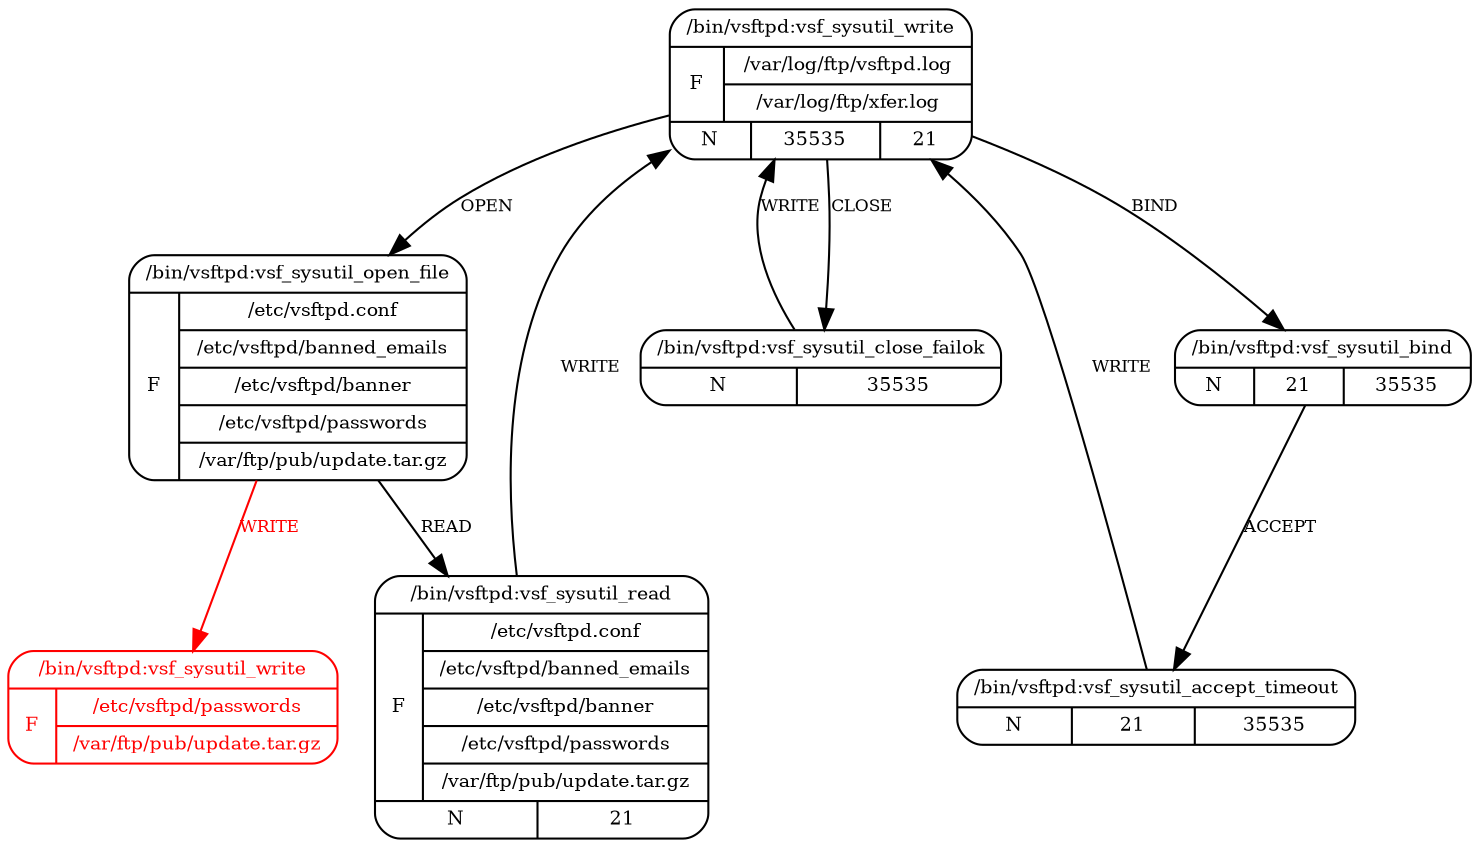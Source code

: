 digraph G {
  3 [shape=Mrecord,
     label="{{/bin/vsftpd:vsf_sysutil_write}|{F|{{/var/log/ftp/vsftpd.log}|{/var/log/ftp/xfer.log}}}|{N|{35535}|{21}}}",
     fontsize=9, ];
  13 [shape=Mrecord,
      label="{{/bin/vsftpd:vsf_sysutil_read}|{F|{{/etc/vsftpd.conf}|{/etc/vsftpd/banned_emails}|{/etc/vsftpd/banner}|{/etc/vsftpd/passwords}|{/var/ftp/pub/update.tar.gz}}}|{N|{21}}}",
      fontsize=9, ];
  15 [shape=Mrecord,
      label="{{/bin/vsftpd:vsf_sysutil_write}|{F|{{/etc/vsftpd/passwords}|{/var/ftp/pub/update.tar.gz}}}}",
      fontsize=9,
      fontcolor="red",
      color="red"];
  8 [shape=Mrecord,
     label="{{/bin/vsftpd:vsf_sysutil_open_file}|{F|{{/etc/vsftpd.conf}|{/etc/vsftpd/banned_emails}|{/etc/vsftpd/banner}|{/etc/vsftpd/passwords}|{/var/ftp/pub/update.tar.gz}}}}",
     fontsize=9, ];
  9 [shape=Mrecord,
     label="{{/bin/vsftpd:vsf_sysutil_bind}|{N|{21}|{35535}}}",
     fontsize=9, ];
  14 [shape=Mrecord,
      label="{{/bin/vsftpd:vsf_sysutil_close_failok}|{N|{35535}}}",
      fontsize=9, ];
  11 [shape=Mrecord,
      label="{{/bin/vsftpd:vsf_sysutil_accept_timeout}|{N|{21}|{35535}}}",
      fontsize=9, ];

  3 -> 8 [label="OPEN", fontsize=8, ];
  3 -> 9 [label="BIND", fontsize=8, ];
  3 -> 14 [label="CLOSE", fontsize=8, ];
  13 -> 3 [label="WRITE", fontsize=8, ];
  8 -> 13 [label="READ", fontsize=8, ];
  8 -> 15 [label="WRITE", fontsize=8, color="red", fontcolor="red"];
  9 -> 11 [label="ACCEPT", fontsize=8, ];
  14 -> 3 [label="WRITE", fontsize=8, ];
  11 -> 3 [label="WRITE", fontsize=8, ];
}
